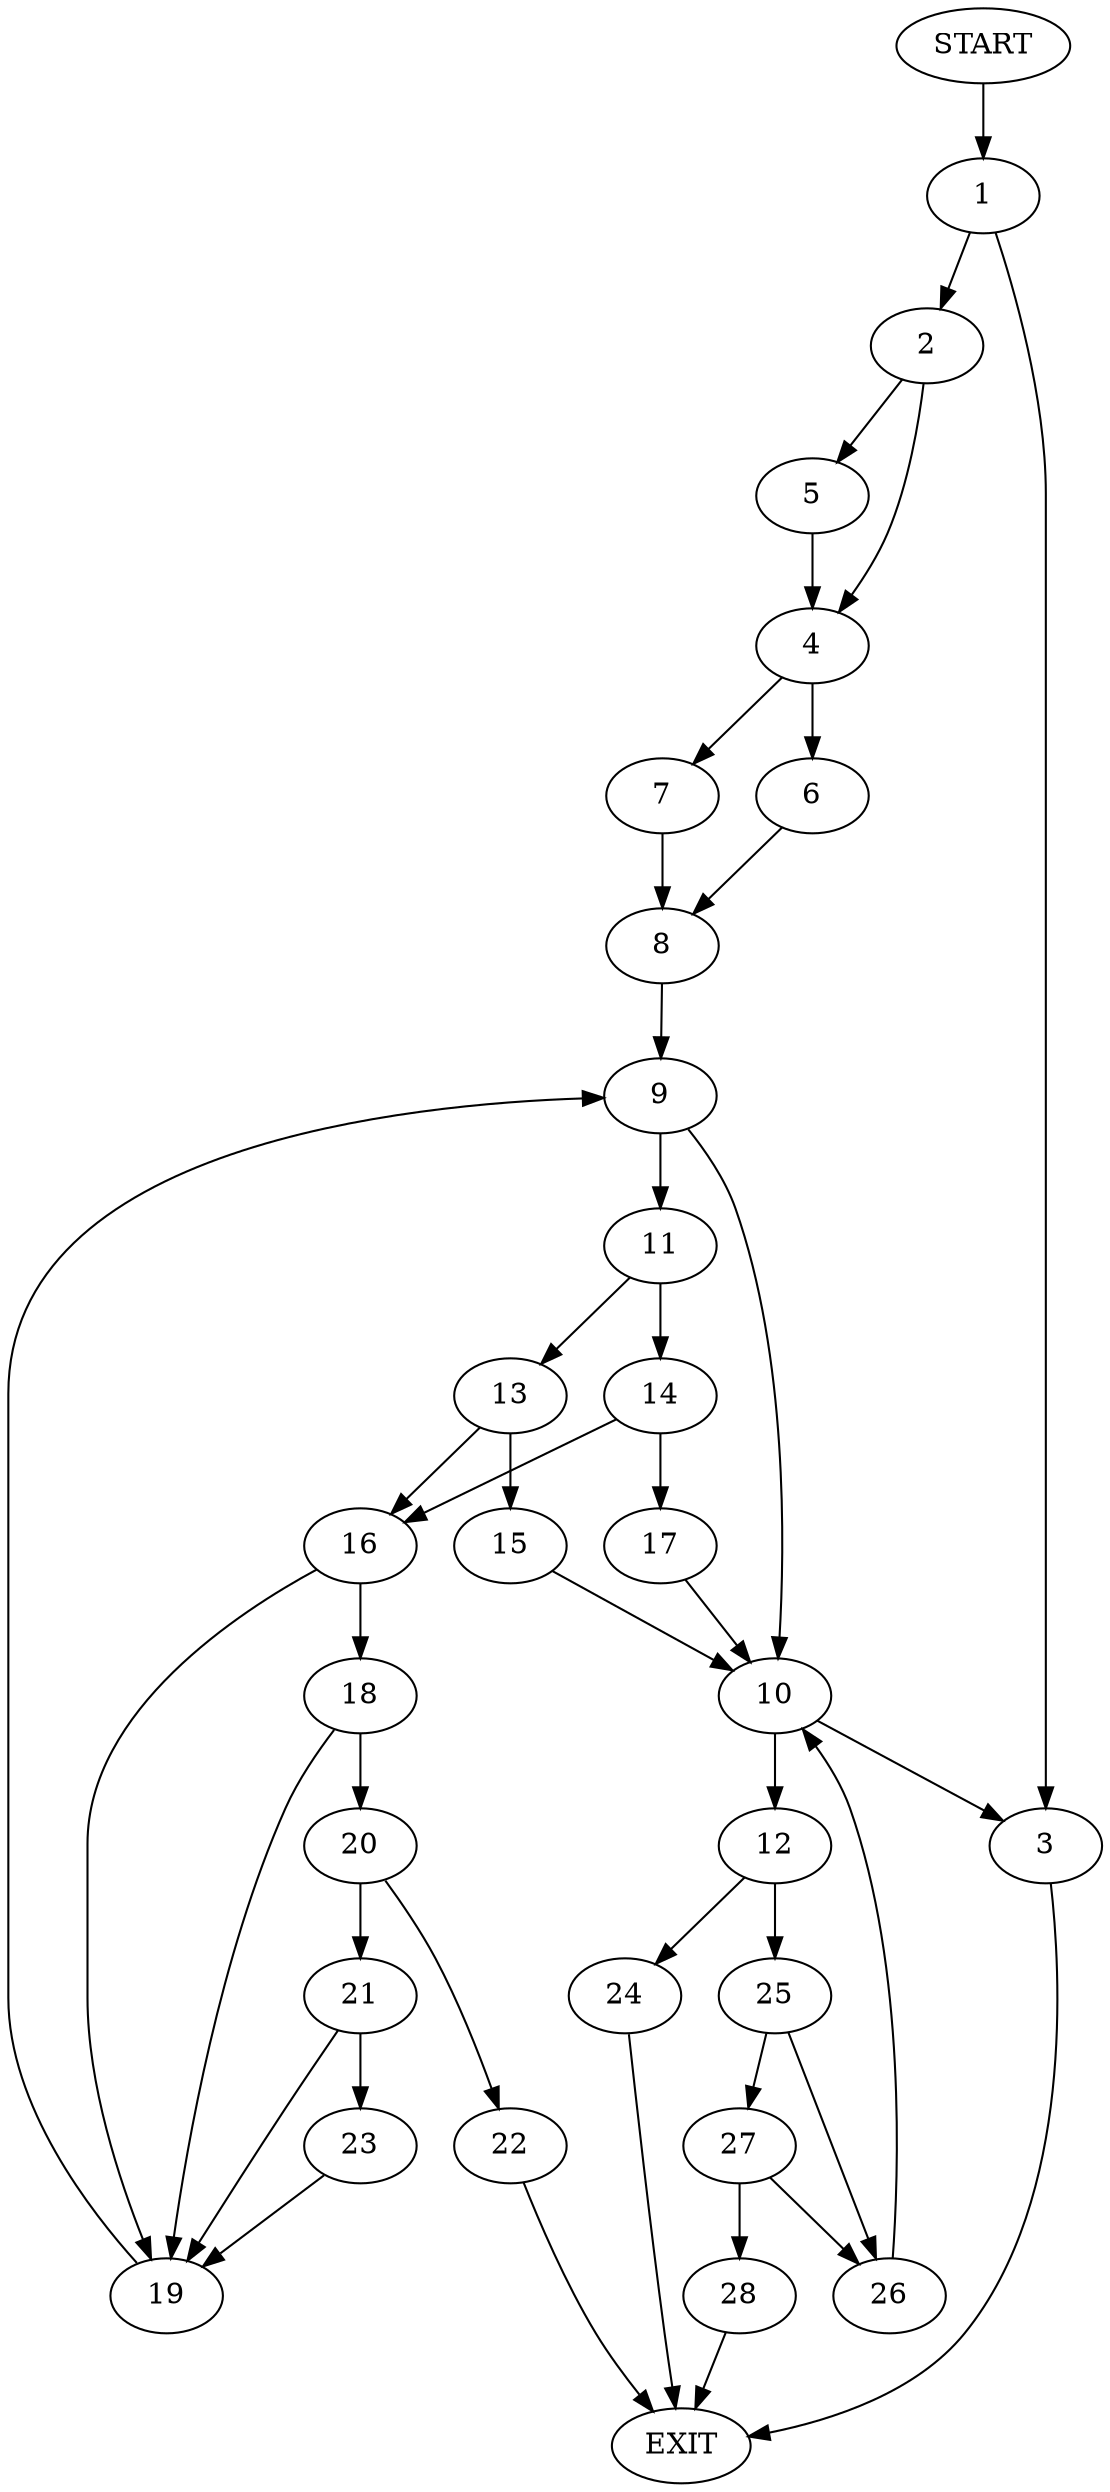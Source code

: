 digraph {
0 [label="START"]
29 [label="EXIT"]
0 -> 1
1 -> 2
1 -> 3
3 -> 29
2 -> 4
2 -> 5
5 -> 4
4 -> 6
4 -> 7
7 -> 8
6 -> 8
8 -> 9
9 -> 10
9 -> 11
10 -> 3
10 -> 12
11 -> 13
11 -> 14
13 -> 15
13 -> 16
14 -> 17
14 -> 16
16 -> 18
16 -> 19
15 -> 10
17 -> 10
19 -> 9
18 -> 20
18 -> 19
20 -> 21
20 -> 22
21 -> 19
21 -> 23
22 -> 29
23 -> 19
12 -> 24
12 -> 25
24 -> 29
25 -> 26
25 -> 27
26 -> 10
27 -> 28
27 -> 26
28 -> 29
}
